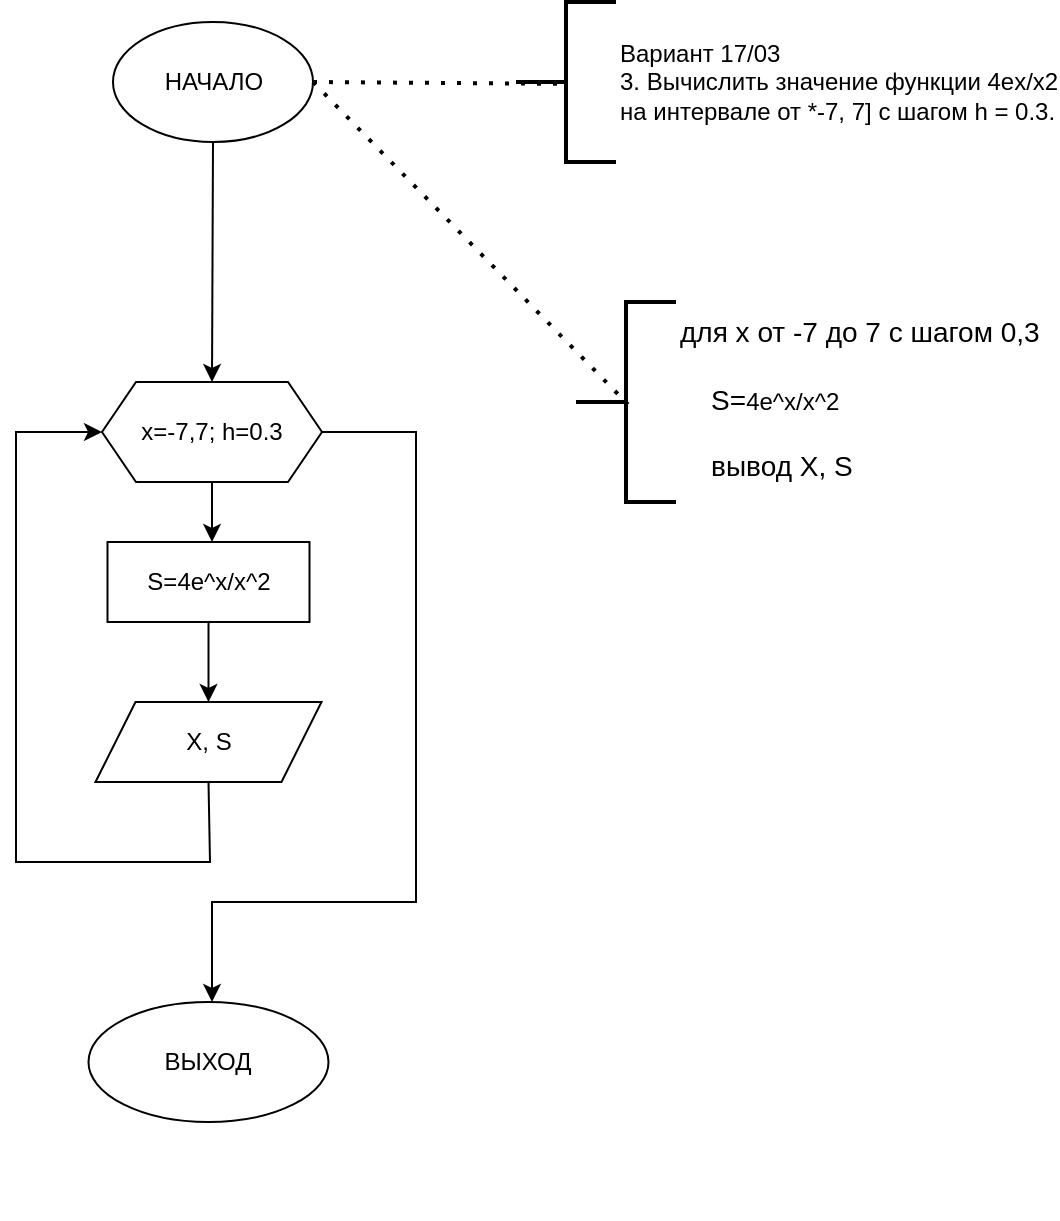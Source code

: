 <mxfile version="17.2.4" type="github">
  <diagram id="o6DkjVrfRc4SEDsxwpOd" name="Page-1">
    <mxGraphModel dx="955" dy="972" grid="1" gridSize="10" guides="1" tooltips="1" connect="1" arrows="1" fold="1" page="1" pageScale="1" pageWidth="827" pageHeight="1169" math="0" shadow="0">
      <root>
        <mxCell id="0" />
        <mxCell id="1" parent="0" />
        <mxCell id="_Vc4gFKFVTV7n9mrHEet-1" value="НАЧАЛО" style="ellipse;whiteSpace=wrap;html=1;" vertex="1" parent="1">
          <mxGeometry x="128.5" y="80" width="100" height="60" as="geometry" />
        </mxCell>
        <mxCell id="_Vc4gFKFVTV7n9mrHEet-2" style="edgeStyle=none;rounded=0;orthogonalLoop=1;jettySize=auto;html=1;exitX=0.5;exitY=1;exitDx=0;exitDy=0;" edge="1" parent="1">
          <mxGeometry relative="1" as="geometry">
            <mxPoint x="178.5" y="670" as="sourcePoint" />
            <mxPoint x="178.5" y="670" as="targetPoint" />
          </mxGeometry>
        </mxCell>
        <mxCell id="_Vc4gFKFVTV7n9mrHEet-3" value="ВЫХОД" style="ellipse;whiteSpace=wrap;html=1;" vertex="1" parent="1">
          <mxGeometry x="116.25" y="570" width="120" height="60" as="geometry" />
        </mxCell>
        <mxCell id="_Vc4gFKFVTV7n9mrHEet-4" value="Вариант 17/03&lt;br&gt;3. Вычислить значение функции 4ex/x2 &lt;br&gt;на интервале от *-7, 7] c шагом h = 0.3." style="strokeWidth=2;html=1;shape=mxgraph.flowchart.annotation_2;align=left;labelPosition=right;pointerEvents=1;" vertex="1" parent="1">
          <mxGeometry x="330" y="70" width="50" height="80" as="geometry" />
        </mxCell>
        <mxCell id="_Vc4gFKFVTV7n9mrHEet-5" value="" style="endArrow=none;dashed=1;html=1;dashPattern=1 3;strokeWidth=2;rounded=0;exitX=1;exitY=0.5;exitDx=0;exitDy=0;entryX=0.52;entryY=0.512;entryDx=0;entryDy=0;entryPerimeter=0;" edge="1" parent="1" source="_Vc4gFKFVTV7n9mrHEet-1" target="_Vc4gFKFVTV7n9mrHEet-4">
          <mxGeometry width="50" height="50" relative="1" as="geometry">
            <mxPoint x="312" y="240" as="sourcePoint" />
            <mxPoint x="362" y="190" as="targetPoint" />
          </mxGeometry>
        </mxCell>
        <mxCell id="_Vc4gFKFVTV7n9mrHEet-6" value="для x от -7 до 7 с шагом 0,3&lt;br&gt;&lt;br&gt;&amp;nbsp; &amp;nbsp; S=&lt;span style=&quot;font-size: 12px&quot;&gt;4e^x/x^2&lt;/span&gt;&lt;br&gt;&lt;br&gt;&amp;nbsp; &amp;nbsp; вывод Х, S" style="strokeWidth=2;html=1;shape=mxgraph.flowchart.annotation_2;align=left;labelPosition=right;pointerEvents=1;verticalAlign=top;fontSize=14;spacing=2;spacingBottom=0;spacingLeft=0;spacingTop=0;horizontal=1;" vertex="1" parent="1">
          <mxGeometry x="360" y="220" width="50" height="100" as="geometry" />
        </mxCell>
        <mxCell id="_Vc4gFKFVTV7n9mrHEet-7" value="" style="endArrow=none;dashed=1;html=1;dashPattern=1 3;strokeWidth=2;rounded=0;exitX=1;exitY=0.5;exitDx=0;exitDy=0;entryX=0.52;entryY=0.512;entryDx=0;entryDy=0;entryPerimeter=0;" edge="1" parent="1" source="_Vc4gFKFVTV7n9mrHEet-1" target="_Vc4gFKFVTV7n9mrHEet-6">
          <mxGeometry width="50" height="50" relative="1" as="geometry">
            <mxPoint x="549.5" y="195" as="sourcePoint" />
            <mxPoint x="682" y="255" as="targetPoint" />
          </mxGeometry>
        </mxCell>
        <mxCell id="_Vc4gFKFVTV7n9mrHEet-8" value="" style="endArrow=classic;html=1;rounded=0;exitX=0.5;exitY=1;exitDx=0;exitDy=0;entryX=0.5;entryY=0;entryDx=0;entryDy=0;" edge="1" parent="1" source="_Vc4gFKFVTV7n9mrHEet-1" target="_Vc4gFKFVTV7n9mrHEet-12">
          <mxGeometry width="50" height="50" relative="1" as="geometry">
            <mxPoint x="178.5" y="220" as="sourcePoint" />
            <mxPoint x="178.125" y="280" as="targetPoint" />
          </mxGeometry>
        </mxCell>
        <mxCell id="_Vc4gFKFVTV7n9mrHEet-9" value="" style="edgeStyle=orthogonalEdgeStyle;rounded=0;orthogonalLoop=1;jettySize=auto;html=1;" edge="1" parent="1" source="_Vc4gFKFVTV7n9mrHEet-10" target="_Vc4gFKFVTV7n9mrHEet-13">
          <mxGeometry relative="1" as="geometry" />
        </mxCell>
        <mxCell id="_Vc4gFKFVTV7n9mrHEet-10" value="&lt;div style=&quot;text-align: left&quot;&gt;&lt;span&gt;S=&lt;/span&gt;&lt;span&gt;4e^x/x^2&lt;/span&gt;&lt;/div&gt;" style="whiteSpace=wrap;html=1;" vertex="1" parent="1">
          <mxGeometry x="125.75" y="340" width="101" height="40" as="geometry" />
        </mxCell>
        <mxCell id="_Vc4gFKFVTV7n9mrHEet-11" value="" style="edgeStyle=orthogonalEdgeStyle;rounded=0;orthogonalLoop=1;jettySize=auto;html=1;" edge="1" parent="1" source="_Vc4gFKFVTV7n9mrHEet-12">
          <mxGeometry relative="1" as="geometry">
            <mxPoint x="178" y="340" as="targetPoint" />
          </mxGeometry>
        </mxCell>
        <mxCell id="_Vc4gFKFVTV7n9mrHEet-12" value="x=-7,7; h=0.3" style="shape=hexagon;perimeter=hexagonPerimeter2;whiteSpace=wrap;html=1;fixedSize=1;size=17;" vertex="1" parent="1">
          <mxGeometry x="123" y="260" width="110" height="50" as="geometry" />
        </mxCell>
        <mxCell id="_Vc4gFKFVTV7n9mrHEet-13" value="X, S" style="shape=parallelogram;perimeter=parallelogramPerimeter;whiteSpace=wrap;html=1;fixedSize=1;" vertex="1" parent="1">
          <mxGeometry x="119.75" y="420" width="113" height="40" as="geometry" />
        </mxCell>
        <mxCell id="_Vc4gFKFVTV7n9mrHEet-14" value="" style="endArrow=classic;html=1;rounded=0;exitX=0.5;exitY=1;exitDx=0;exitDy=0;entryX=0;entryY=0.5;entryDx=0;entryDy=0;" edge="1" parent="1" source="_Vc4gFKFVTV7n9mrHEet-13" target="_Vc4gFKFVTV7n9mrHEet-12">
          <mxGeometry width="50" height="50" relative="1" as="geometry">
            <mxPoint x="360" y="550" as="sourcePoint" />
            <mxPoint x="410" y="500" as="targetPoint" />
            <Array as="points">
              <mxPoint x="177" y="500" />
              <mxPoint x="80" y="500" />
              <mxPoint x="80" y="285" />
            </Array>
          </mxGeometry>
        </mxCell>
        <mxCell id="_Vc4gFKFVTV7n9mrHEet-15" value="" style="endArrow=classic;html=1;rounded=0;exitX=1;exitY=0.5;exitDx=0;exitDy=0;" edge="1" parent="1" source="_Vc4gFKFVTV7n9mrHEet-12">
          <mxGeometry width="50" height="50" relative="1" as="geometry">
            <mxPoint x="260" y="550" as="sourcePoint" />
            <mxPoint x="178" y="570" as="targetPoint" />
            <Array as="points">
              <mxPoint x="280" y="285" />
              <mxPoint x="280" y="520" />
              <mxPoint x="178" y="520" />
            </Array>
          </mxGeometry>
        </mxCell>
      </root>
    </mxGraphModel>
  </diagram>
</mxfile>
